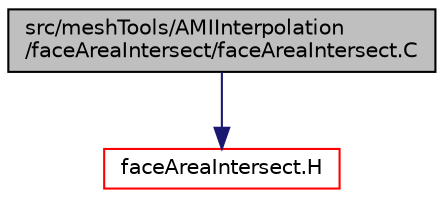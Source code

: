 digraph "src/meshTools/AMIInterpolation/faceAreaIntersect/faceAreaIntersect.C"
{
  bgcolor="transparent";
  edge [fontname="Helvetica",fontsize="10",labelfontname="Helvetica",labelfontsize="10"];
  node [fontname="Helvetica",fontsize="10",shape=record];
  Node1 [label="src/meshTools/AMIInterpolation\l/faceAreaIntersect/faceAreaIntersect.C",height=0.2,width=0.4,color="black", fillcolor="grey75", style="filled", fontcolor="black"];
  Node1 -> Node2 [color="midnightblue",fontsize="10",style="solid",fontname="Helvetica"];
  Node2 [label="faceAreaIntersect.H",height=0.2,width=0.4,color="red",URL="$a07342.html"];
}
